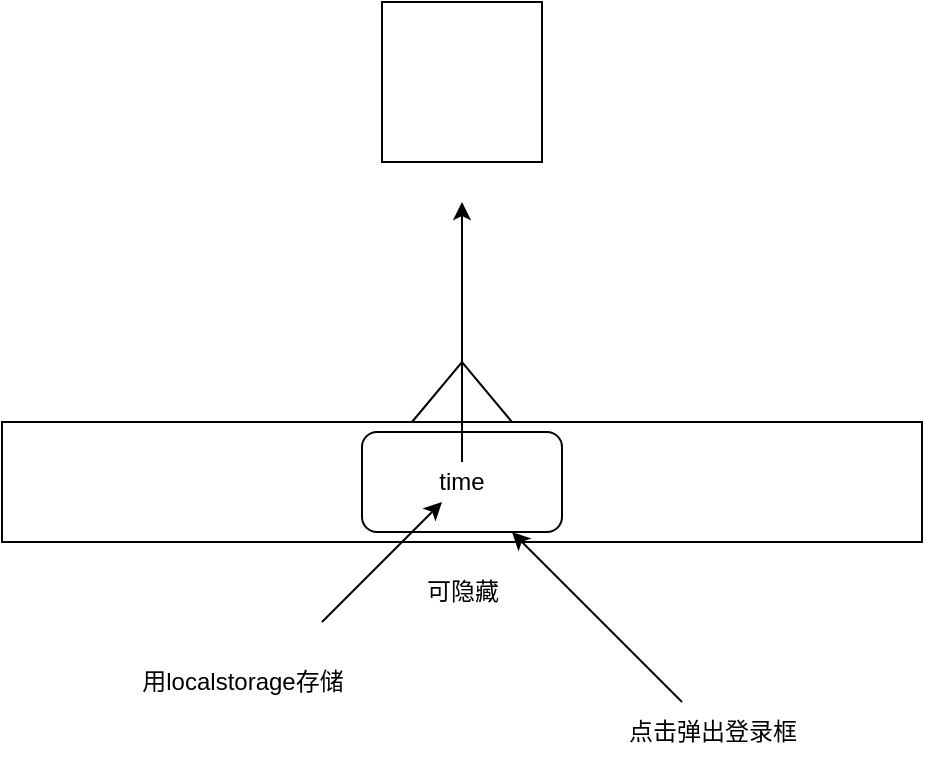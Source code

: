 <mxfile>
    <diagram id="nXBQEo4pCV80da_S7HK3" name="第 1 页">
        <mxGraphModel dx="1002" dy="1784" grid="1" gridSize="10" guides="1" tooltips="1" connect="1" arrows="1" fold="1" page="1" pageScale="1" pageWidth="827" pageHeight="1169" math="0" shadow="0">
            <root>
                <mxCell id="0"/>
                <mxCell id="1" parent="0"/>
                <mxCell id="2" value="" style="rounded=0;whiteSpace=wrap;html=1;" parent="1" vertex="1">
                    <mxGeometry x="200" y="140" width="460" height="60" as="geometry"/>
                </mxCell>
                <mxCell id="3" value="time" style="rounded=1;whiteSpace=wrap;html=1;" parent="1" vertex="1">
                    <mxGeometry x="380" y="145" width="100" height="50" as="geometry"/>
                </mxCell>
                <mxCell id="4" value="" style="triangle;whiteSpace=wrap;html=1;rotation=-90;" parent="1" vertex="1">
                    <mxGeometry x="415" y="100" width="30" height="50" as="geometry"/>
                </mxCell>
                <mxCell id="5" value="可隐藏" style="text;html=1;align=center;verticalAlign=middle;resizable=0;points=[];autosize=1;strokeColor=none;fillColor=none;" parent="1" vertex="1">
                    <mxGeometry x="400" y="210" width="60" height="30" as="geometry"/>
                </mxCell>
                <mxCell id="10" value="" style="endArrow=classic;html=1;" parent="1" edge="1">
                    <mxGeometry width="50" height="50" relative="1" as="geometry">
                        <mxPoint x="360" y="240" as="sourcePoint"/>
                        <mxPoint x="420" y="180" as="targetPoint"/>
                    </mxGeometry>
                </mxCell>
                <mxCell id="11" value="用localstorage存储" style="text;html=1;align=center;verticalAlign=middle;resizable=0;points=[];autosize=1;strokeColor=none;fillColor=none;" parent="1" vertex="1">
                    <mxGeometry x="260" y="255" width="120" height="30" as="geometry"/>
                </mxCell>
                <mxCell id="12" value="点击弹出登录框" style="text;html=1;align=center;verticalAlign=middle;resizable=0;points=[];autosize=1;strokeColor=none;fillColor=none;" vertex="1" parent="1">
                    <mxGeometry x="500" y="280" width="110" height="30" as="geometry"/>
                </mxCell>
                <mxCell id="14" value="" style="endArrow=classic;html=1;" edge="1" parent="1" target="3">
                    <mxGeometry width="50" height="50" relative="1" as="geometry">
                        <mxPoint x="540" y="280" as="sourcePoint"/>
                        <mxPoint x="620" y="260" as="targetPoint"/>
                    </mxGeometry>
                </mxCell>
                <mxCell id="16" value="" style="endArrow=classic;html=1;" edge="1" parent="1">
                    <mxGeometry width="50" height="50" relative="1" as="geometry">
                        <mxPoint x="430" y="160" as="sourcePoint"/>
                        <mxPoint x="430" y="30" as="targetPoint"/>
                    </mxGeometry>
                </mxCell>
                <mxCell id="17" value="" style="whiteSpace=wrap;html=1;aspect=fixed;" vertex="1" parent="1">
                    <mxGeometry x="390" y="-70" width="80" height="80" as="geometry"/>
                </mxCell>
            </root>
        </mxGraphModel>
    </diagram>
</mxfile>